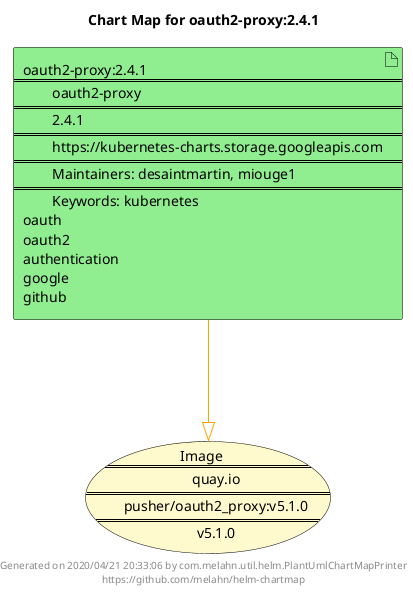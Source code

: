 @startuml
skinparam linetype ortho
skinparam backgroundColor white
skinparam usecaseBorderColor black
skinparam usecaseArrowColor LightSlateGray
skinparam artifactBorderColor black
skinparam artifactArrowColor LightSlateGray

title Chart Map for oauth2-proxy:2.4.1

'There is one referenced Helm Chart
artifact "oauth2-proxy:2.4.1\n====\n\toauth2-proxy\n====\n\t2.4.1\n====\n\thttps://kubernetes-charts.storage.googleapis.com\n====\n\tMaintainers: desaintmartin, miouge1\n====\n\tKeywords: kubernetes\noauth\noauth2\nauthentication\ngoogle\ngithub" as oauth2_proxy_2_4_1 #LightGreen

'There is one referenced Docker Image
usecase "Image\n====\n\tquay.io\n====\n\tpusher/oauth2_proxy:v5.1.0\n====\n\tv5.1.0" as quay_io_pusher_oauth2_proxy_v5_1_0 #LemonChiffon

'Chart Dependencies
oauth2_proxy_2_4_1--[#orange]-|>quay_io_pusher_oauth2_proxy_v5_1_0

center footer Generated on 2020/04/21 20:33:06 by com.melahn.util.helm.PlantUmlChartMapPrinter\nhttps://github.com/melahn/helm-chartmap
@enduml
